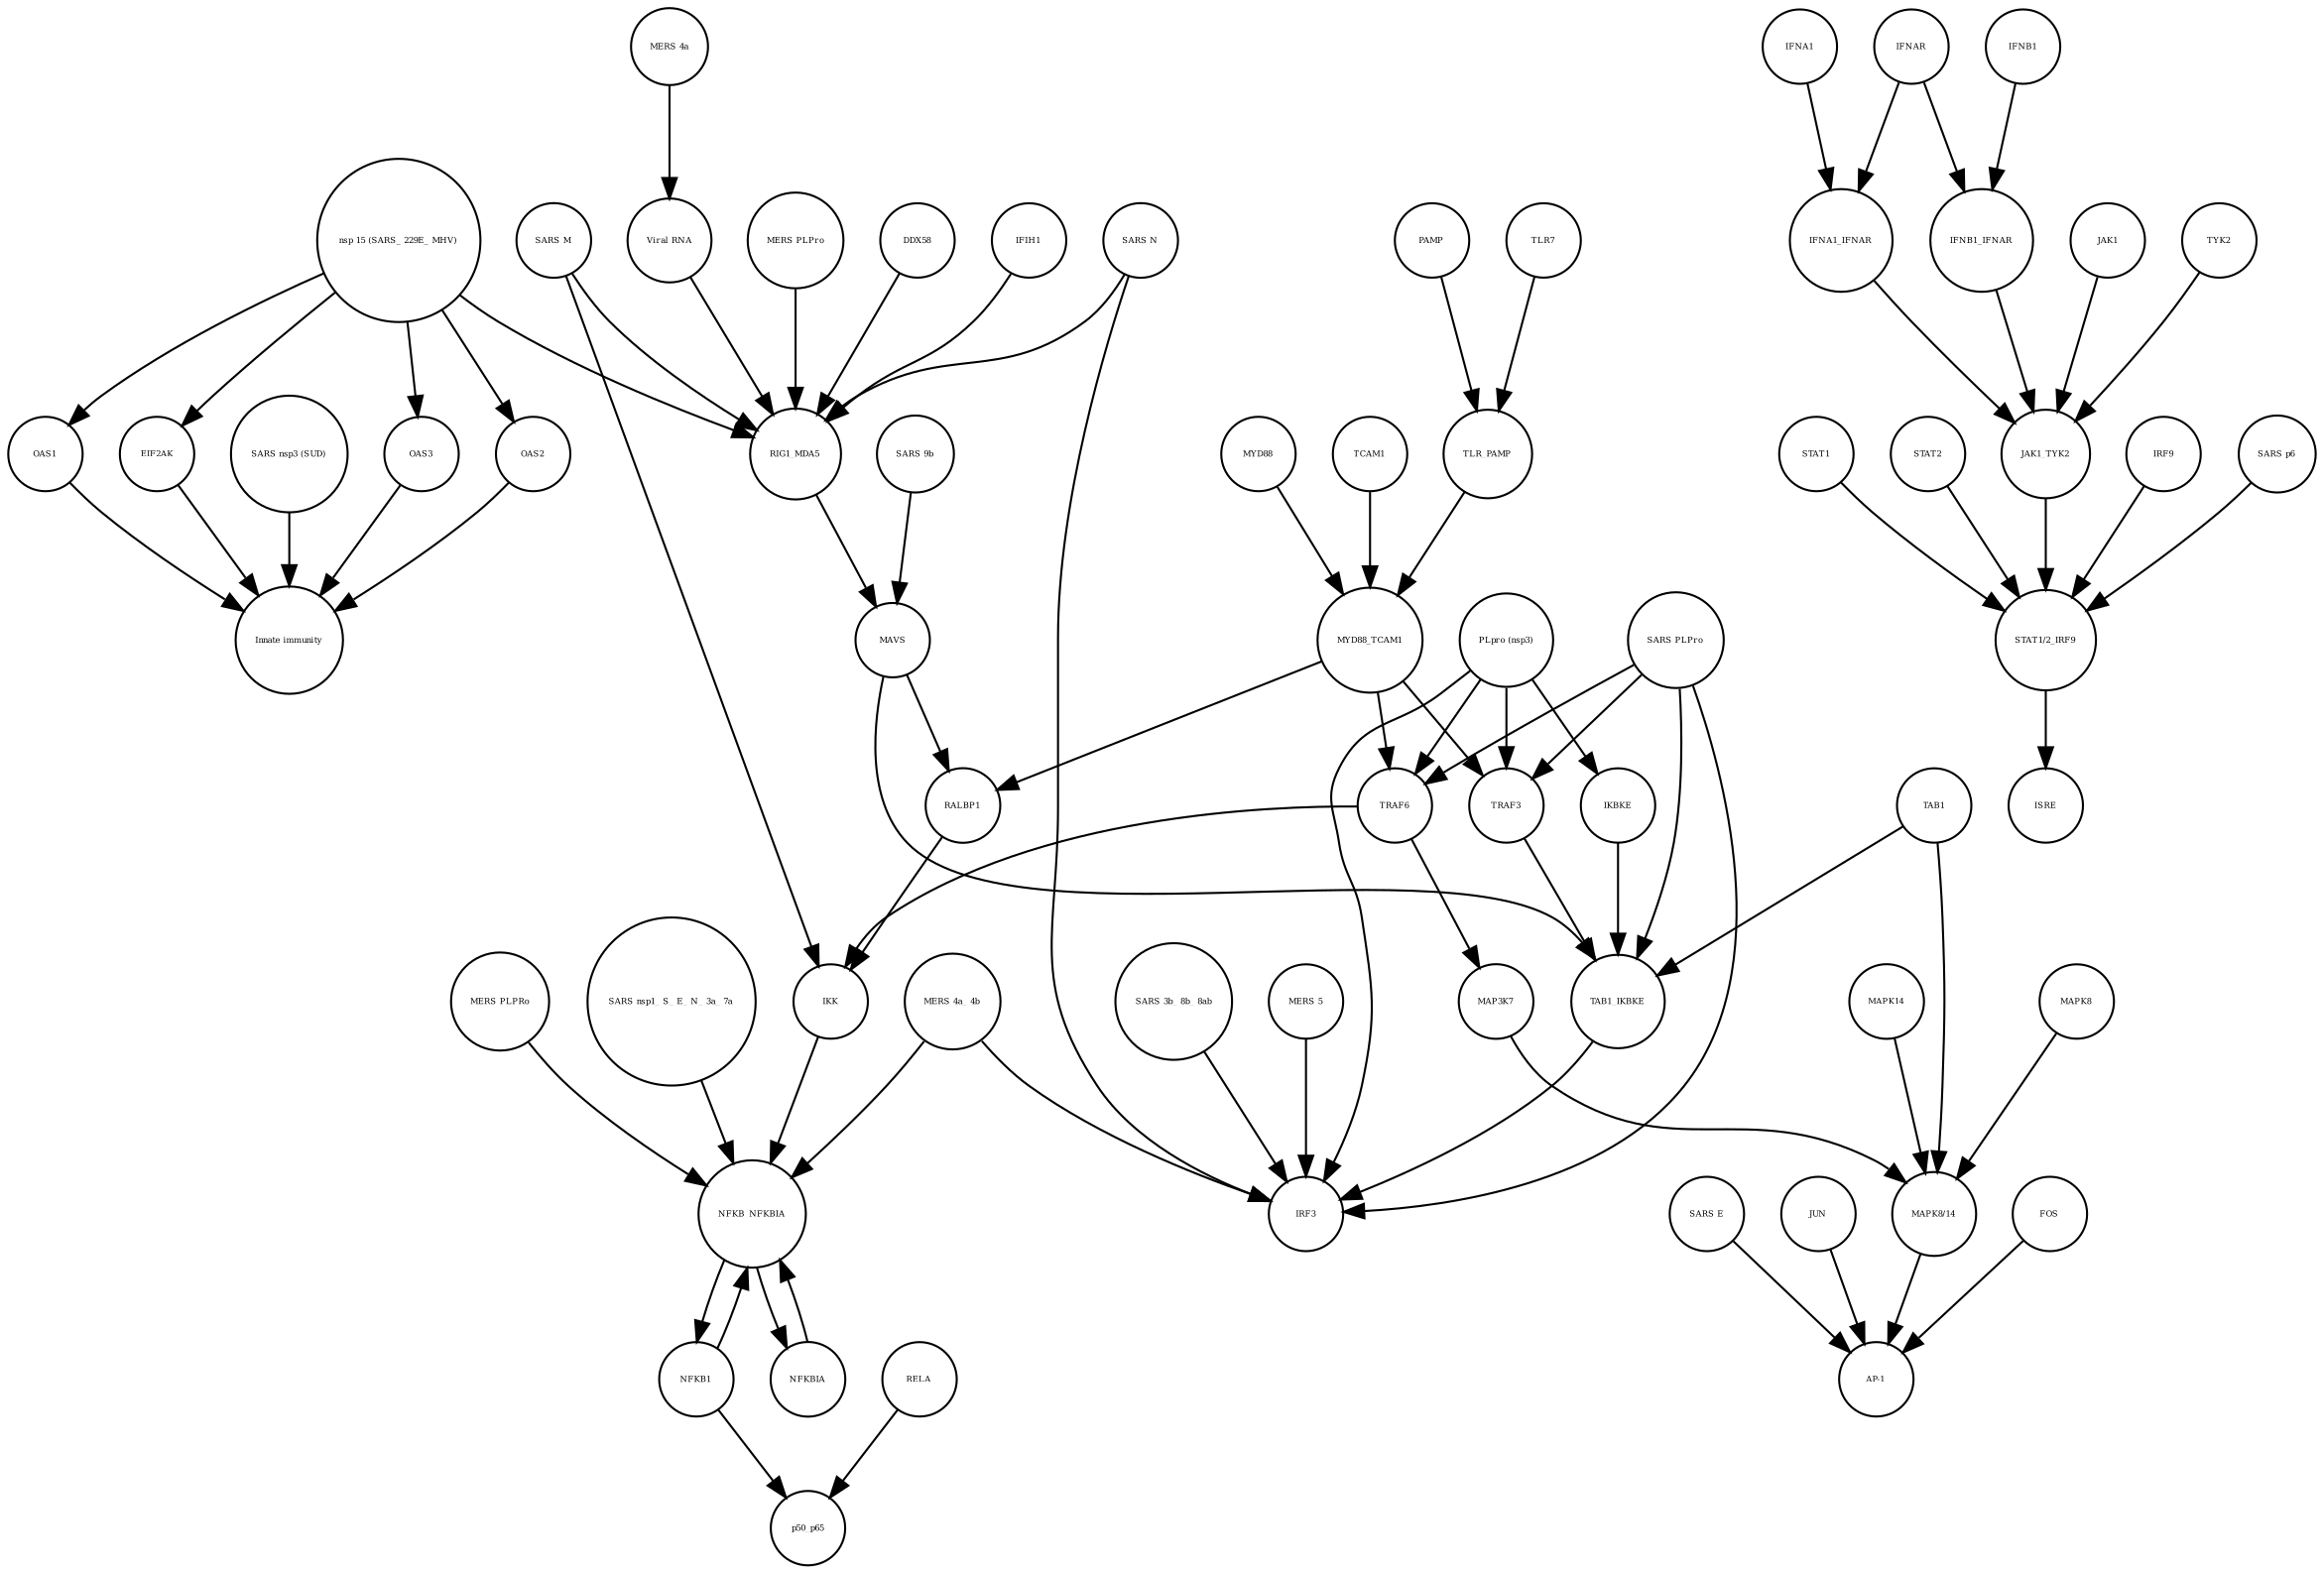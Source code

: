 strict digraph  {
OAS3 [annotation=urn_miriam_pubmed_31226023, bipartite=0, cls=macromolecule, fontsize=4, label=OAS3, shape=circle];
"Innate immunity" [annotation=urn_miriam_pubmed_31226023, bipartite=0, cls=phenotype, fontsize=4, label="Innate immunity", shape=circle];
OAS2 [annotation=urn_miriam_pubmed_31226023, bipartite=0, cls=macromolecule, fontsize=4, label=OAS2, shape=circle];
OAS1 [annotation=urn_miriam_pubmed_31226023, bipartite=0, cls=macromolecule, fontsize=4, label=OAS1, shape=circle];
EIF2AK [annotation=urn_miriam_pubmed_31226023, bipartite=0, cls=macromolecule, fontsize=4, label=EIF2AK, shape=circle];
"SARS nsp3 (SUD)" [annotation=urn_miriam_pubmed_31226023, bipartite=0, cls=macromolecule, fontsize=4, label="SARS nsp3 (SUD)", shape=circle];
STAT1 [annotation=urn_miriam_pubmed_31226023, bipartite=0, cls=macromolecule, fontsize=4, label=STAT1, shape=circle];
MYD88_TCAM1 [annotation="", bipartite=0, cls=complex, fontsize=4, label=MYD88_TCAM1, shape=circle];
MAPK8 [annotation="", bipartite=0, cls=macromolecule, fontsize=4, label=MAPK8, shape=circle];
IFIH1 [annotation="", bipartite=0, cls=macromolecule, fontsize=4, label=IFIH1, shape=circle];
STAT2 [annotation=urn_miriam_pubmed_31226023, bipartite=0, cls=macromolecule, fontsize=4, label=STAT2, shape=circle];
"SARS PLPro" [annotation=urn_miriam_pubmed_31226023, bipartite=0, cls=macromolecule, fontsize=4, label="SARS PLPro", shape=circle];
IFNA1 [annotation="urn_miriam_pubmed_17911435|urn_miriam_pubmed_24362405", bipartite=0, cls=macromolecule, fontsize=4, label=IFNA1, shape=circle];
TRAF3 [annotation="", bipartite=0, cls=macromolecule, fontsize=4, label=TRAF3, shape=circle];
ISRE [annotation=urn_miriam_pubmed_31226023, bipartite=0, cls=complex, fontsize=4, label=ISRE, shape=circle];
JAK1_TYK2 [annotation=urn_miriam_pubmed_31226023, bipartite=0, cls=complex, fontsize=4, label=JAK1_TYK2, shape=circle];
MYD88 [annotation=urn_miriam_pubmed_31226023, bipartite=0, cls=macromolecule, fontsize=4, label=MYD88, shape=circle];
IFNA1_IFNAR [annotation=urn_miriam_pubmed_31226023, bipartite=0, cls=complex, fontsize=4, label=IFNA1_IFNAR, shape=circle];
JAK1 [annotation=urn_miriam_pubmed_31226023, bipartite=0, cls=macromolecule, fontsize=4, label=JAK1, shape=circle];
"MERS PLPRo" [annotation="", bipartite=0, cls=macromolecule, fontsize=4, label="MERS PLPRo", shape=circle];
IKBKE [annotation="", bipartite=0, cls=macromolecule, fontsize=4, label=IKBKE, shape=circle];
"Viral RNA" [annotation="", bipartite=0, cls="simple chemical", fontsize=4, label="Viral RNA", shape=circle];
"nsp 15 (SARS_ 229E_ MHV)" [annotation=urn_miriam_pubmed_31226023, bipartite=0, cls=macromolecule, fontsize=4, label="nsp 15 (SARS_ 229E_ MHV)", shape=circle];
p50_p65 [annotation="", bipartite=0, cls=complex, fontsize=4, label=p50_p65, shape=circle];
IFNAR [annotation=urn_miriam_pubmed_31226023, bipartite=0, cls=complex, fontsize=4, label=IFNAR, shape=circle];
IFNB1_IFNAR [annotation=urn_miriam_pubmed_31226023, bipartite=0, cls=complex, fontsize=4, label=IFNB1_IFNAR, shape=circle];
TLR7 [annotation="", bipartite=0, cls=macromolecule, fontsize=4, label=TLR7, shape=circle];
"PLpro (nsp3)" [annotation="", bipartite=0, cls=macromolecule, fontsize=4, label="PLpro (nsp3)", shape=circle];
NFKB_NFKBIA [annotation="", bipartite=0, cls=complex, fontsize=4, label=NFKB_NFKBIA, shape=circle];
"MERS PLPro" [annotation="", bipartite=0, cls=macromolecule, fontsize=4, label="MERS PLPro", shape=circle];
MAP3K7 [annotation="", bipartite=0, cls=macromolecule, fontsize=4, label=MAP3K7, shape=circle];
IKK [annotation="", bipartite=0, cls=complex, fontsize=4, label=IKK, shape=circle];
TRAF6 [annotation="", bipartite=0, cls=macromolecule, fontsize=4, label=TRAF6, shape=circle];
TAB1 [annotation="", bipartite=0, cls=macromolecule, fontsize=4, label=TAB1, shape=circle];
PAMP [annotation="", bipartite=0, cls="simple chemical", fontsize=4, label=PAMP, shape=circle];
RALBP1 [annotation="", bipartite=0, cls=macromolecule, fontsize=4, label=RALBP1, shape=circle];
NFKB1 [annotation="", bipartite=0, cls=macromolecule, fontsize=4, label=NFKB1, shape=circle];
IRF9 [annotation=urn_miriam_pubmed_31226023, bipartite=0, cls=macromolecule, fontsize=4, label=IRF9, shape=circle];
IRF3 [annotation="", bipartite=0, cls=macromolecule, fontsize=4, label=IRF3, shape=circle];
MAPK14 [annotation="", bipartite=0, cls=macromolecule, fontsize=4, label=MAPK14, shape=circle];
DDX58 [annotation="", bipartite=0, cls=macromolecule, fontsize=4, label=DDX58, shape=circle];
FOS [annotation="", bipartite=0, cls=macromolecule, fontsize=4, label=FOS, shape=circle];
"SARS E" [annotation=urn_miriam_pubmed_31226023, bipartite=0, cls=macromolecule, fontsize=4, label="SARS E", shape=circle];
"SARS p6" [annotation=urn_miriam_pubmed_31226023, bipartite=0, cls=macromolecule, fontsize=4, label="SARS p6", shape=circle];
RELA [annotation="", bipartite=0, cls=macromolecule, fontsize=4, label=RELA, shape=circle];
"MERS 4a" [annotation="", bipartite=0, cls=macromolecule, fontsize=4, label="MERS 4a", shape=circle];
NFKBIA [annotation="", bipartite=0, cls=macromolecule, fontsize=4, label=NFKBIA, shape=circle];
MAVS [annotation="", bipartite=0, cls=macromolecule, fontsize=4, label=MAVS, shape=circle];
"SARS M" [annotation=urn_miriam_pubmed_31226023, bipartite=0, cls=macromolecule, fontsize=4, label="SARS M", shape=circle];
"MERS 5" [annotation="", bipartite=0, cls=macromolecule, fontsize=4, label="MERS 5", shape=circle];
IFNB1 [annotation=urn_miriam_pubmed_24362405, bipartite=0, cls=macromolecule, fontsize=4, label=IFNB1, shape=circle];
"SARS nsp1_ S_ E_ N_ 3a_ 7a" [annotation=urn_miriam_pubmed_31226023, bipartite=0, cls=macromolecule, fontsize=4, label="SARS nsp1_ S_ E_ N_ 3a_ 7a", shape=circle];
"SARS N" [annotation="", bipartite=0, cls=macromolecule, fontsize=4, label="SARS N", shape=circle];
"AP-1" [annotation="", bipartite=0, cls=complex, fontsize=4, label="AP-1", shape=circle];
"STAT1/2_IRF9" [annotation=urn_miriam_pubmed_31226023, bipartite=0, cls=complex, fontsize=4, label="STAT1/2_IRF9", shape=circle];
JUN [annotation="", bipartite=0, cls=macromolecule, fontsize=4, label=JUN, shape=circle];
TLR_PAMP [annotation="", bipartite=0, cls=complex, fontsize=4, label=TLR_PAMP, shape=circle];
"SARS 3b_ 8b_ 8ab" [annotation=urn_miriam_pubmed_31226023, bipartite=0, cls=macromolecule, fontsize=4, label="SARS 3b_ 8b_ 8ab", shape=circle];
RIG1_MDA5 [annotation="", bipartite=0, cls=complex, fontsize=4, label=RIG1_MDA5, shape=circle];
TAB1_IKBKE [annotation="", bipartite=0, cls=complex, fontsize=4, label=TAB1_IKBKE, shape=circle];
"MAPK8/14" [annotation="", bipartite=0, cls=complex, fontsize=4, label="MAPK8/14", shape=circle];
"SARS 9b" [annotation=urn_miriam_pubmed_31226023, bipartite=0, cls=macromolecule, fontsize=4, label="SARS 9b", shape=circle];
TYK2 [annotation=urn_miriam_pubmed_31226023, bipartite=0, cls=macromolecule, fontsize=4, label=TYK2, shape=circle];
TCAM1 [annotation="", bipartite=0, cls=macromolecule, fontsize=4, label=TCAM1, shape=circle];
"MERS 4a_ 4b" [annotation="", bipartite=0, cls=macromolecule, fontsize=4, label="MERS 4a_ 4b", shape=circle];
OAS3 -> "Innate immunity"  [annotation="", interaction_type=stimulation];
OAS2 -> "Innate immunity"  [annotation="", interaction_type=stimulation];
OAS1 -> "Innate immunity"  [annotation="", interaction_type=stimulation];
EIF2AK -> "Innate immunity"  [annotation="", interaction_type=stimulation];
"SARS nsp3 (SUD)" -> "Innate immunity"  [annotation="", interaction_type=inhibition];
STAT1 -> "STAT1/2_IRF9"  [annotation="", interaction_type=production];
MYD88_TCAM1 -> TRAF6  [annotation=urn_miriam_pubmed_31226023, interaction_type=catalysis];
MYD88_TCAM1 -> TRAF3  [annotation="", interaction_type=catalysis];
MYD88_TCAM1 -> RALBP1  [annotation="", interaction_type=catalysis];
MAPK8 -> "MAPK8/14"  [annotation="", interaction_type=production];
IFIH1 -> RIG1_MDA5  [annotation="", interaction_type=production];
STAT2 -> "STAT1/2_IRF9"  [annotation="", interaction_type=production];
"SARS PLPro" -> TAB1_IKBKE  [annotation="", interaction_type=inhibition];
"SARS PLPro" -> TRAF6  [annotation=urn_miriam_pubmed_31226023, interaction_type=inhibition];
"SARS PLPro" -> TRAF3  [annotation="", interaction_type=inhibition];
"SARS PLPro" -> IRF3  [annotation="", interaction_type=inhibition];
IFNA1 -> IFNA1_IFNAR  [annotation="", interaction_type=production];
TRAF3 -> TAB1_IKBKE  [annotation="", interaction_type=catalysis];
JAK1_TYK2 -> "STAT1/2_IRF9"  [annotation=urn_miriam_pubmed_31226023, interaction_type=catalysis];
MYD88 -> MYD88_TCAM1  [annotation="", interaction_type=production];
IFNA1_IFNAR -> JAK1_TYK2  [annotation=urn_miriam_pubmed_31226023, interaction_type=catalysis];
JAK1 -> JAK1_TYK2  [annotation="", interaction_type=production];
"MERS PLPRo" -> NFKB_NFKBIA  [annotation="", interaction_type=inhibition];
IKBKE -> TAB1_IKBKE  [annotation="", interaction_type=production];
"Viral RNA" -> RIG1_MDA5  [annotation="", interaction_type=catalysis];
"nsp 15 (SARS_ 229E_ MHV)" -> OAS1  [annotation="", interaction_type=inhibition];
"nsp 15 (SARS_ 229E_ MHV)" -> OAS2  [annotation="", interaction_type=inhibition];
"nsp 15 (SARS_ 229E_ MHV)" -> OAS3  [annotation="", interaction_type=inhibition];
"nsp 15 (SARS_ 229E_ MHV)" -> EIF2AK  [annotation="", interaction_type=inhibition];
"nsp 15 (SARS_ 229E_ MHV)" -> RIG1_MDA5  [annotation="", interaction_type=inhibition];
IFNAR -> IFNA1_IFNAR  [annotation="", interaction_type=production];
IFNAR -> IFNB1_IFNAR  [annotation="", interaction_type=production];
IFNB1_IFNAR -> JAK1_TYK2  [annotation=urn_miriam_pubmed_31226023, interaction_type=catalysis];
TLR7 -> TLR_PAMP  [annotation="", interaction_type=production];
"PLpro (nsp3)" -> TRAF6  [annotation=urn_miriam_pubmed_31226023, interaction_type=inhibition];
"PLpro (nsp3)" -> IKBKE  [annotation="", interaction_type=inhibition];
"PLpro (nsp3)" -> TRAF3  [annotation="", interaction_type=inhibition];
"PLpro (nsp3)" -> IRF3  [annotation="", interaction_type=inhibition];
NFKB_NFKBIA -> NFKB1  [annotation="", interaction_type=production];
NFKB_NFKBIA -> NFKBIA  [annotation="", interaction_type=production];
"MERS PLPro" -> RIG1_MDA5  [annotation="", interaction_type=inhibition];
MAP3K7 -> "MAPK8/14"  [annotation="", interaction_type=catalysis];
IKK -> NFKB_NFKBIA  [annotation="", interaction_type=inhibition];
TRAF6 -> IKK  [annotation="", interaction_type=catalysis];
TRAF6 -> MAP3K7  [annotation="", interaction_type=catalysis];
TAB1 -> "MAPK8/14"  [annotation="", interaction_type=catalysis];
TAB1 -> TAB1_IKBKE  [annotation="", interaction_type=production];
PAMP -> TLR_PAMP  [annotation="", interaction_type=production];
RALBP1 -> IKK  [annotation="", interaction_type=catalysis];
NFKB1 -> p50_p65  [annotation="", interaction_type=production];
NFKB1 -> NFKB_NFKBIA  [annotation="", interaction_type=production];
IRF9 -> "STAT1/2_IRF9"  [annotation="", interaction_type=production];
MAPK14 -> "MAPK8/14"  [annotation="", interaction_type=production];
DDX58 -> RIG1_MDA5  [annotation="", interaction_type=production];
FOS -> "AP-1"  [annotation="", interaction_type=production];
"SARS E" -> "AP-1"  [annotation="", interaction_type=catalysis];
"SARS p6" -> "STAT1/2_IRF9"  [annotation=urn_miriam_pubmed_31226023, interaction_type=inhibition];
RELA -> p50_p65  [annotation="", interaction_type=production];
"MERS 4a" -> "Viral RNA"  [annotation="", interaction_type=inhibition];
NFKBIA -> NFKB_NFKBIA  [annotation="", interaction_type=production];
MAVS -> RALBP1  [annotation="", interaction_type=catalysis];
MAVS -> TAB1_IKBKE  [annotation="", interaction_type=catalysis];
"SARS M" -> RIG1_MDA5  [annotation="", interaction_type=inhibition];
"SARS M" -> IKK  [annotation="", interaction_type=inhibition];
"MERS 5" -> IRF3  [annotation="", interaction_type=inhibition];
IFNB1 -> IFNB1_IFNAR  [annotation="", interaction_type=production];
"SARS nsp1_ S_ E_ N_ 3a_ 7a" -> NFKB_NFKBIA  [annotation="", interaction_type=catalysis];
"SARS N" -> RIG1_MDA5  [annotation="", interaction_type=inhibition];
"SARS N" -> IRF3  [annotation="", interaction_type=inhibition];
"STAT1/2_IRF9" -> ISRE  [annotation="", interaction_type=production];
JUN -> "AP-1"  [annotation="", interaction_type=production];
TLR_PAMP -> MYD88_TCAM1  [annotation="", interaction_type=catalysis];
"SARS 3b_ 8b_ 8ab" -> IRF3  [annotation="", interaction_type=inhibition];
RIG1_MDA5 -> MAVS  [annotation="", interaction_type=catalysis];
TAB1_IKBKE -> IRF3  [annotation="", interaction_type=catalysis];
"MAPK8/14" -> "AP-1"  [annotation="", interaction_type=catalysis];
"SARS 9b" -> MAVS  [annotation="", interaction_type=inhibition];
TYK2 -> JAK1_TYK2  [annotation="", interaction_type=production];
TCAM1 -> MYD88_TCAM1  [annotation="", interaction_type=production];
"MERS 4a_ 4b" -> NFKB_NFKBIA  [annotation="", interaction_type=inhibition];
"MERS 4a_ 4b" -> IRF3  [annotation="", interaction_type=inhibition];
}
